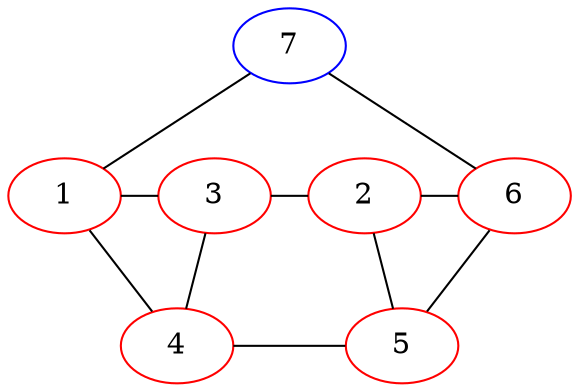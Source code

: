 graph {
  7 -- 1;
  7 -- 6;
  7 -- 3 [style="invis"];
  7 -- 2 [style="invis"];
  1 -- 3;
  3 -- 2;
  2 -- 6;
  1 -- 4;
  3 -- 4;
  2 -- 5;
  6 -- 5;
  4 -- 5 [minlen=3];
  {
    rank="same";
    1;
    3;
    2;
    6;
  }
  {
    rank="same";
    4;
    5;
  }
  1 [color="red"];
  2 [color="red"];
  3 [color="red"];
  4 [color="red"];
  5 [color="red"];
  6 [color="red"];
  7 [color="blue"];
}
